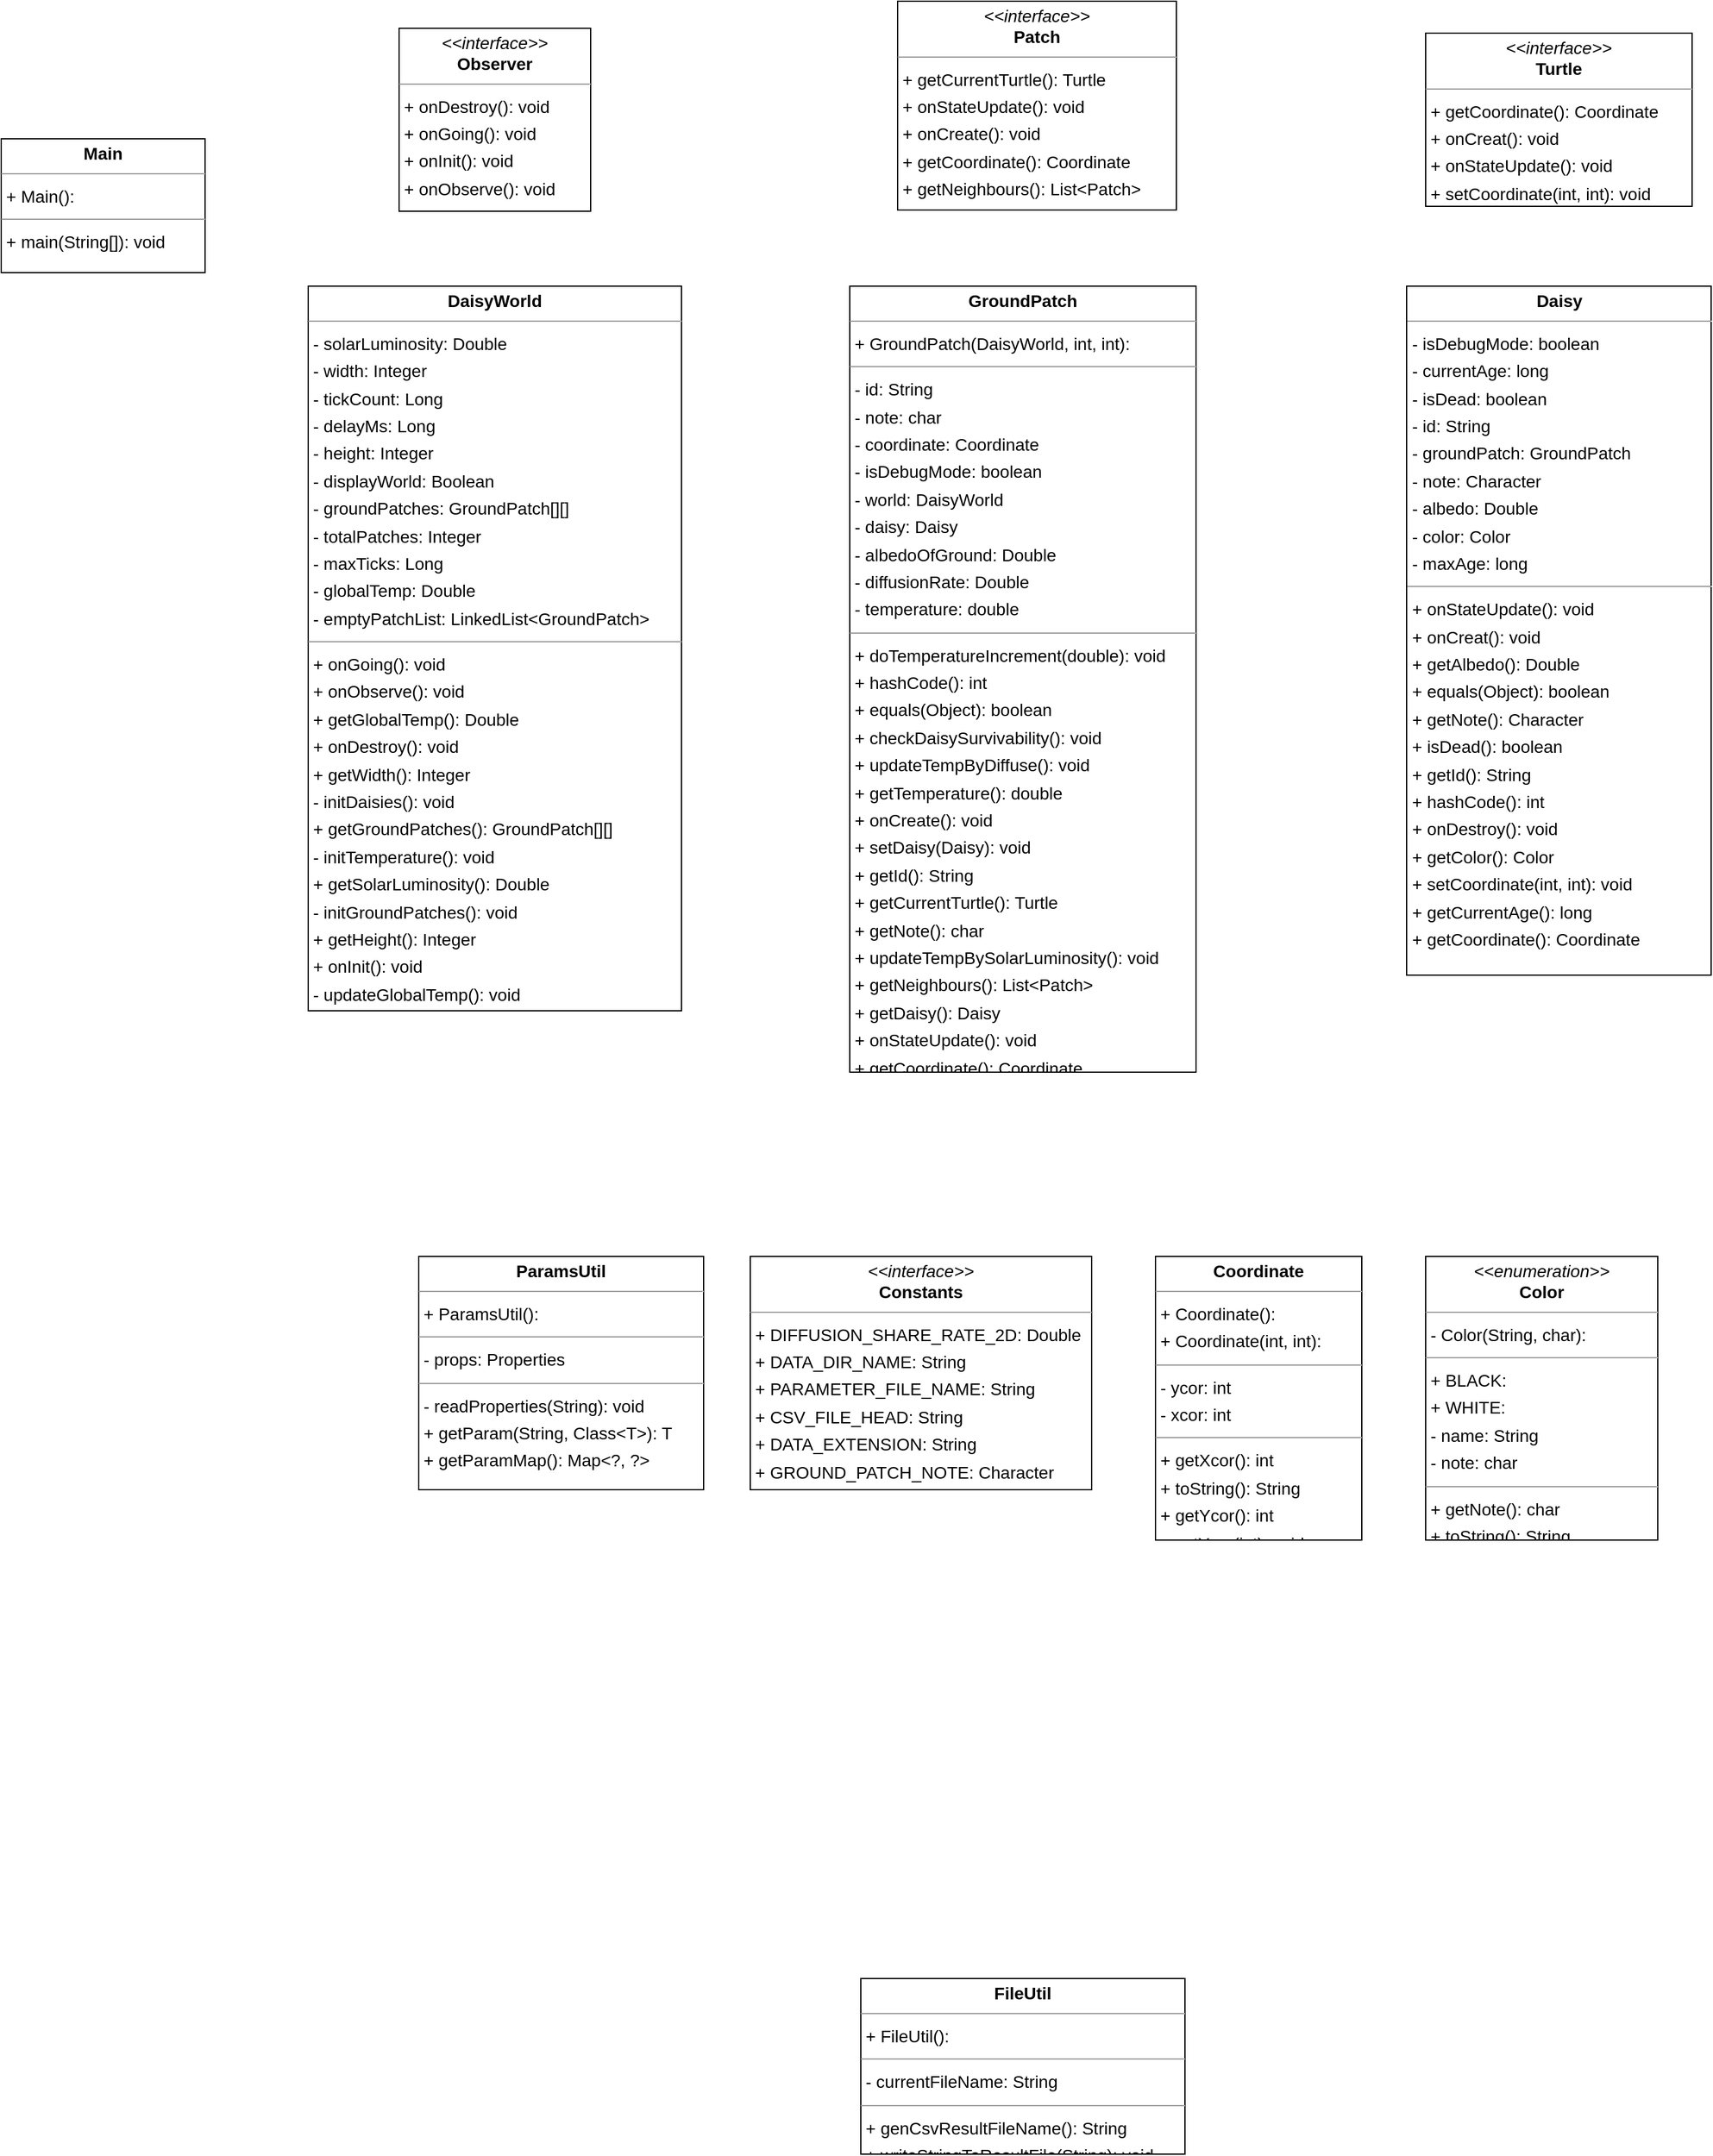 <mxfile version="14.9.6" type="device"><diagram id="hf9xuGIOu7tY_MI9sfZi" name="Page-1"><mxGraphModel dx="2643" dy="1782" grid="1" gridSize="10" guides="1" tooltips="1" connect="1" arrows="1" fold="1" page="0" pageScale="1" pageWidth="827" pageHeight="1169" background="none" math="0" shadow="0"><root><mxCell id="0"/><mxCell id="1" parent="0"/><mxCell id="node7" value="&lt;p style=&quot;margin:0px;margin-top:4px;text-align:center;&quot;&gt;&lt;i&gt;&amp;lt;&amp;lt;enumeration&amp;gt;&amp;gt;&lt;/i&gt;&lt;br/&gt;&lt;b&gt;Color&lt;/b&gt;&lt;/p&gt;&lt;hr size=&quot;1&quot;/&gt;&lt;p style=&quot;margin:0 0 0 4px;line-height:1.6;&quot;&gt;- Color(String, char): &lt;/p&gt;&lt;hr size=&quot;1&quot;/&gt;&lt;p style=&quot;margin:0 0 0 4px;line-height:1.6;&quot;&gt;+ BLACK: &lt;br/&gt;+ WHITE: &lt;br/&gt;- name: String&lt;br/&gt;- note: char&lt;/p&gt;&lt;hr size=&quot;1&quot;/&gt;&lt;p style=&quot;margin:0 0 0 4px;line-height:1.6;&quot;&gt;+ getNote(): char&lt;br/&gt;+ toString(): String&lt;br/&gt;+ values(): Color[]&lt;br/&gt;+ valueOf(String): Color&lt;/p&gt;" style="verticalAlign=top;align=left;overflow=fill;fontSize=14;fontFamily=Helvetica;html=1;rounded=0;shadow=0;comic=0;labelBackgroundColor=none;strokeWidth=1;" parent="1" vertex="1"><mxGeometry x="640" y="640" width="189" height="231" as="geometry"/></mxCell><mxCell id="node1" value="&lt;p style=&quot;margin:0px;margin-top:4px;text-align:center;&quot;&gt;&lt;i&gt;&amp;lt;&amp;lt;interface&amp;gt;&amp;gt;&lt;/i&gt;&lt;br/&gt;&lt;b&gt;Constants&lt;/b&gt;&lt;/p&gt;&lt;hr size=&quot;1&quot;/&gt;&lt;p style=&quot;margin:0 0 0 4px;line-height:1.6;&quot;&gt;+ DIFFUSION_SHARE_RATE_2D: Double&lt;br/&gt;+ DATA_DIR_NAME: String&lt;br/&gt;+ PARAMETER_FILE_NAME: String&lt;br/&gt;+ CSV_FILE_HEAD: String&lt;br/&gt;+ DATA_EXTENSION: String&lt;br/&gt;+ GROUND_PATCH_NOTE: Character&lt;/p&gt;" style="verticalAlign=top;align=left;overflow=fill;fontSize=14;fontFamily=Helvetica;html=1;rounded=0;shadow=0;comic=0;labelBackgroundColor=none;strokeWidth=1;" parent="1" vertex="1"><mxGeometry x="90" y="640" width="278" height="190" as="geometry"/></mxCell><mxCell id="node5" value="&lt;p style=&quot;margin:0px;margin-top:4px;text-align:center;&quot;&gt;&lt;b&gt;Coordinate&lt;/b&gt;&lt;/p&gt;&lt;hr size=&quot;1&quot;/&gt;&lt;p style=&quot;margin:0 0 0 4px;line-height:1.6;&quot;&gt;+ Coordinate(): &lt;br/&gt;+ Coordinate(int, int): &lt;/p&gt;&lt;hr size=&quot;1&quot;/&gt;&lt;p style=&quot;margin:0 0 0 4px;line-height:1.6;&quot;&gt;- ycor: int&lt;br/&gt;- xcor: int&lt;/p&gt;&lt;hr size=&quot;1&quot;/&gt;&lt;p style=&quot;margin:0 0 0 4px;line-height:1.6;&quot;&gt;+ getXcor(): int&lt;br/&gt;+ toString(): String&lt;br/&gt;+ getYcor(): int&lt;br/&gt;+ setYcor(int): void&lt;br/&gt;+ setXcor(int): void&lt;/p&gt;" style="verticalAlign=top;align=left;overflow=fill;fontSize=14;fontFamily=Helvetica;html=1;rounded=0;shadow=0;comic=0;labelBackgroundColor=none;strokeWidth=1;" parent="1" vertex="1"><mxGeometry x="420" y="640" width="168" height="231" as="geometry"/></mxCell><mxCell id="node12" value="&lt;p style=&quot;margin: 0px ; margin-top: 4px ; text-align: center&quot;&gt;&lt;b&gt;Daisy&lt;/b&gt;&lt;/p&gt;&lt;hr size=&quot;1&quot;&gt;&lt;p style=&quot;margin: 0 0 0 4px ; line-height: 1.6&quot;&gt;- isDebugMode: boolean&lt;br&gt;- currentAge: long&lt;br&gt;- isDead: boolean&lt;br&gt;- id: String&lt;br&gt;- groundPatch: GroundPatch&lt;br&gt;- note: Character&lt;br&gt;- albedo: Double&lt;br&gt;- color: Color&lt;br&gt;- maxAge: long&lt;/p&gt;&lt;hr size=&quot;1&quot;&gt;&lt;p style=&quot;margin: 0 0 0 4px ; line-height: 1.6&quot;&gt;+ onStateUpdate(): void&lt;br&gt;+ onCreat(): void&lt;br&gt;+ getAlbedo(): Double&lt;br&gt;+ equals(Object): boolean&lt;br&gt;+ getNote(): Character&lt;br&gt;+ isDead(): boolean&lt;br&gt;+ getId(): String&lt;br&gt;+ hashCode(): int&lt;br&gt;+ onDestroy(): void&lt;br&gt;+ getColor(): Color&lt;br&gt;+ setCoordinate(int, int): void&lt;br&gt;+ getCurrentAge(): long&lt;br&gt;+ getCoordinate(): Coordinate&lt;/p&gt;" style="verticalAlign=top;align=left;overflow=fill;fontSize=14;fontFamily=Helvetica;html=1;rounded=0;shadow=0;comic=0;labelBackgroundColor=none;strokeWidth=1;" parent="1" vertex="1"><mxGeometry x="624.5" y="-150" width="248" height="561" as="geometry"/></mxCell><mxCell id="node8" value="&lt;p style=&quot;margin: 0px ; margin-top: 4px ; text-align: center&quot;&gt;&lt;b&gt;DaisyWorld&lt;/b&gt;&lt;/p&gt;&lt;hr size=&quot;1&quot;&gt;&lt;p style=&quot;margin: 0 0 0 4px ; line-height: 1.6&quot;&gt;- solarLuminosity: Double&lt;br&gt;- width: Integer&lt;br&gt;- tickCount: Long&lt;br&gt;- delayMs: Long&lt;br&gt;- height: Integer&lt;br&gt;- displayWorld: Boolean&lt;br&gt;- groundPatches: GroundPatch[][]&lt;br&gt;- totalPatches: Integer&lt;br&gt;- maxTicks: Long&lt;br&gt;- globalTemp: Double&lt;br&gt;- emptyPatchList: LinkedList&amp;lt;GroundPatch&amp;gt;&lt;/p&gt;&lt;hr size=&quot;1&quot;&gt;&lt;p style=&quot;margin: 0 0 0 4px ; line-height: 1.6&quot;&gt;+ onGoing(): void&lt;br&gt;+ onObserve(): void&lt;br&gt;+ getGlobalTemp(): Double&lt;br&gt;+ onDestroy(): void&lt;br&gt;+ getWidth(): Integer&lt;br&gt;- initDaisies(): void&lt;br&gt;+ getGroundPatches(): GroundPatch[][]&lt;br&gt;- initTemperature(): void&lt;br&gt;+ getSolarLuminosity(): Double&lt;br&gt;- initGroundPatches(): void&lt;br&gt;+ getHeight(): Integer&lt;br&gt;+ onInit(): void&lt;br&gt;- updateGlobalTemp(): void&lt;/p&gt;" style="verticalAlign=top;align=left;overflow=fill;fontSize=14;fontFamily=Helvetica;html=1;rounded=0;shadow=0;comic=0;labelBackgroundColor=none;strokeWidth=1;" parent="1" vertex="1"><mxGeometry x="-270" y="-150" width="304" height="590" as="geometry"/></mxCell><mxCell id="node4" value="&lt;p style=&quot;margin:0px;margin-top:4px;text-align:center;&quot;&gt;&lt;b&gt;FileUtil&lt;/b&gt;&lt;/p&gt;&lt;hr size=&quot;1&quot;/&gt;&lt;p style=&quot;margin:0 0 0 4px;line-height:1.6;&quot;&gt;+ FileUtil(): &lt;/p&gt;&lt;hr size=&quot;1&quot;/&gt;&lt;p style=&quot;margin:0 0 0 4px;line-height:1.6;&quot;&gt;- currentFileName: String&lt;/p&gt;&lt;hr size=&quot;1&quot;/&gt;&lt;p style=&quot;margin:0 0 0 4px;line-height:1.6;&quot;&gt;+ genCsvResultFileName(): String&lt;br/&gt;+ writeStringToResultFile(String): void&lt;br/&gt;+ clearConsole(): void&lt;/p&gt;" style="verticalAlign=top;align=left;overflow=fill;fontSize=14;fontFamily=Helvetica;html=1;rounded=0;shadow=0;comic=0;labelBackgroundColor=none;strokeWidth=1;" parent="1" vertex="1"><mxGeometry x="180" y="1228" width="264" height="143" as="geometry"/></mxCell><mxCell id="node10" value="&lt;p style=&quot;margin:0px;margin-top:4px;text-align:center;&quot;&gt;&lt;b&gt;GroundPatch&lt;/b&gt;&lt;/p&gt;&lt;hr size=&quot;1&quot;/&gt;&lt;p style=&quot;margin:0 0 0 4px;line-height:1.6;&quot;&gt;+ GroundPatch(DaisyWorld, int, int): &lt;/p&gt;&lt;hr size=&quot;1&quot;/&gt;&lt;p style=&quot;margin:0 0 0 4px;line-height:1.6;&quot;&gt;- id: String&lt;br/&gt;- note: char&lt;br/&gt;- coordinate: Coordinate&lt;br/&gt;- isDebugMode: boolean&lt;br/&gt;- world: DaisyWorld&lt;br/&gt;- daisy: Daisy&lt;br/&gt;- albedoOfGround: Double&lt;br/&gt;- diffusionRate: Double&lt;br/&gt;- temperature: double&lt;/p&gt;&lt;hr size=&quot;1&quot;/&gt;&lt;p style=&quot;margin:0 0 0 4px;line-height:1.6;&quot;&gt;+ doTemperatureIncrement(double): void&lt;br/&gt;+ hashCode(): int&lt;br/&gt;+ equals(Object): boolean&lt;br/&gt;+ checkDaisySurvivability(): void&lt;br/&gt;+ updateTempByDiffuse(): void&lt;br/&gt;+ getTemperature(): double&lt;br/&gt;+ onCreate(): void&lt;br/&gt;+ setDaisy(Daisy): void&lt;br/&gt;+ getId(): String&lt;br/&gt;+ getCurrentTurtle(): Turtle&lt;br/&gt;+ getNote(): char&lt;br/&gt;+ updateTempBySolarLuminosity(): void&lt;br/&gt;+ getNeighbours(): List&amp;lt;Patch&amp;gt;&lt;br/&gt;+ getDaisy(): Daisy&lt;br/&gt;+ onStateUpdate(): void&lt;br/&gt;+ getCoordinate(): Coordinate&lt;/p&gt;" style="verticalAlign=top;align=left;overflow=fill;fontSize=14;fontFamily=Helvetica;html=1;rounded=0;shadow=0;comic=0;labelBackgroundColor=none;strokeWidth=1;" parent="1" vertex="1"><mxGeometry x="171" y="-150" width="282" height="640" as="geometry"/></mxCell><mxCell id="node6" value="&lt;p style=&quot;margin:0px;margin-top:4px;text-align:center;&quot;&gt;&lt;b&gt;Main&lt;/b&gt;&lt;/p&gt;&lt;hr size=&quot;1&quot;/&gt;&lt;p style=&quot;margin:0 0 0 4px;line-height:1.6;&quot;&gt;+ Main(): &lt;/p&gt;&lt;hr size=&quot;1&quot;/&gt;&lt;p style=&quot;margin:0 0 0 4px;line-height:1.6;&quot;&gt;+ main(String[]): void&lt;/p&gt;" style="verticalAlign=top;align=left;overflow=fill;fontSize=14;fontFamily=Helvetica;html=1;rounded=0;shadow=0;comic=0;labelBackgroundColor=none;strokeWidth=1;" parent="1" vertex="1"><mxGeometry x="-520" y="-270" width="166" height="109" as="geometry"/></mxCell><mxCell id="node2" value="&lt;p style=&quot;margin:0px;margin-top:4px;text-align:center;&quot;&gt;&lt;i&gt;&amp;lt;&amp;lt;interface&amp;gt;&amp;gt;&lt;/i&gt;&lt;br/&gt;&lt;b&gt;Observer&lt;/b&gt;&lt;/p&gt;&lt;hr size=&quot;1&quot;/&gt;&lt;p style=&quot;margin:0 0 0 4px;line-height:1.6;&quot;&gt;+ onDestroy(): void&lt;br/&gt;+ onGoing(): void&lt;br/&gt;+ onInit(): void&lt;br/&gt;+ onObserve(): void&lt;/p&gt;" style="verticalAlign=top;align=left;overflow=fill;fontSize=14;fontFamily=Helvetica;html=1;rounded=0;shadow=0;comic=0;labelBackgroundColor=none;strokeWidth=1;" parent="1" vertex="1"><mxGeometry x="-196" y="-360" width="156" height="149" as="geometry"/></mxCell><mxCell id="node9" value="&lt;p style=&quot;margin:0px;margin-top:4px;text-align:center;&quot;&gt;&lt;b&gt;ParamsUtil&lt;/b&gt;&lt;/p&gt;&lt;hr size=&quot;1&quot;/&gt;&lt;p style=&quot;margin:0 0 0 4px;line-height:1.6;&quot;&gt;+ ParamsUtil(): &lt;/p&gt;&lt;hr size=&quot;1&quot;/&gt;&lt;p style=&quot;margin:0 0 0 4px;line-height:1.6;&quot;&gt;- props: Properties&lt;/p&gt;&lt;hr size=&quot;1&quot;/&gt;&lt;p style=&quot;margin:0 0 0 4px;line-height:1.6;&quot;&gt;- readProperties(String): void&lt;br/&gt;+ getParam(String, Class&amp;lt;T&amp;gt;): T&lt;br/&gt;+ getParamMap(): Map&amp;lt;?, ?&amp;gt;&lt;/p&gt;" style="verticalAlign=top;align=left;overflow=fill;fontSize=14;fontFamily=Helvetica;html=1;rounded=0;shadow=0;comic=0;labelBackgroundColor=none;strokeWidth=1;" parent="1" vertex="1"><mxGeometry x="-180" y="640" width="232" height="190" as="geometry"/></mxCell><mxCell id="node0" value="&lt;p style=&quot;margin:0px;margin-top:4px;text-align:center;&quot;&gt;&lt;i&gt;&amp;lt;&amp;lt;interface&amp;gt;&amp;gt;&lt;/i&gt;&lt;br/&gt;&lt;b&gt;Patch&lt;/b&gt;&lt;/p&gt;&lt;hr size=&quot;1&quot;/&gt;&lt;p style=&quot;margin:0 0 0 4px;line-height:1.6;&quot;&gt;+ getCurrentTurtle(): Turtle&lt;br/&gt;+ onStateUpdate(): void&lt;br/&gt;+ onCreate(): void&lt;br/&gt;+ getCoordinate(): Coordinate&lt;br/&gt;+ getNeighbours(): List&amp;lt;Patch&amp;gt;&lt;/p&gt;" style="verticalAlign=top;align=left;overflow=fill;fontSize=14;fontFamily=Helvetica;html=1;rounded=0;shadow=0;comic=0;labelBackgroundColor=none;strokeWidth=1;" parent="1" vertex="1"><mxGeometry x="210" y="-382" width="227" height="170" as="geometry"/></mxCell><mxCell id="node3" value="&lt;p style=&quot;margin:0px;margin-top:4px;text-align:center;&quot;&gt;&lt;i&gt;&amp;lt;&amp;lt;interface&amp;gt;&amp;gt;&lt;/i&gt;&lt;br/&gt;&lt;b&gt;Turtle&lt;/b&gt;&lt;/p&gt;&lt;hr size=&quot;1&quot;/&gt;&lt;p style=&quot;margin:0 0 0 4px;line-height:1.6;&quot;&gt;+ getCoordinate(): Coordinate&lt;br/&gt;+ onCreat(): void&lt;br/&gt;+ onStateUpdate(): void&lt;br/&gt;+ setCoordinate(int, int): void&lt;br/&gt;+ onDestroy(): void&lt;/p&gt;" style="verticalAlign=top;align=left;overflow=fill;fontSize=14;fontFamily=Helvetica;html=1;rounded=0;shadow=0;comic=0;labelBackgroundColor=none;strokeWidth=1;" parent="1" vertex="1"><mxGeometry x="640" y="-356" width="217" height="141" as="geometry"/></mxCell></root></mxGraphModel></diagram></mxfile>